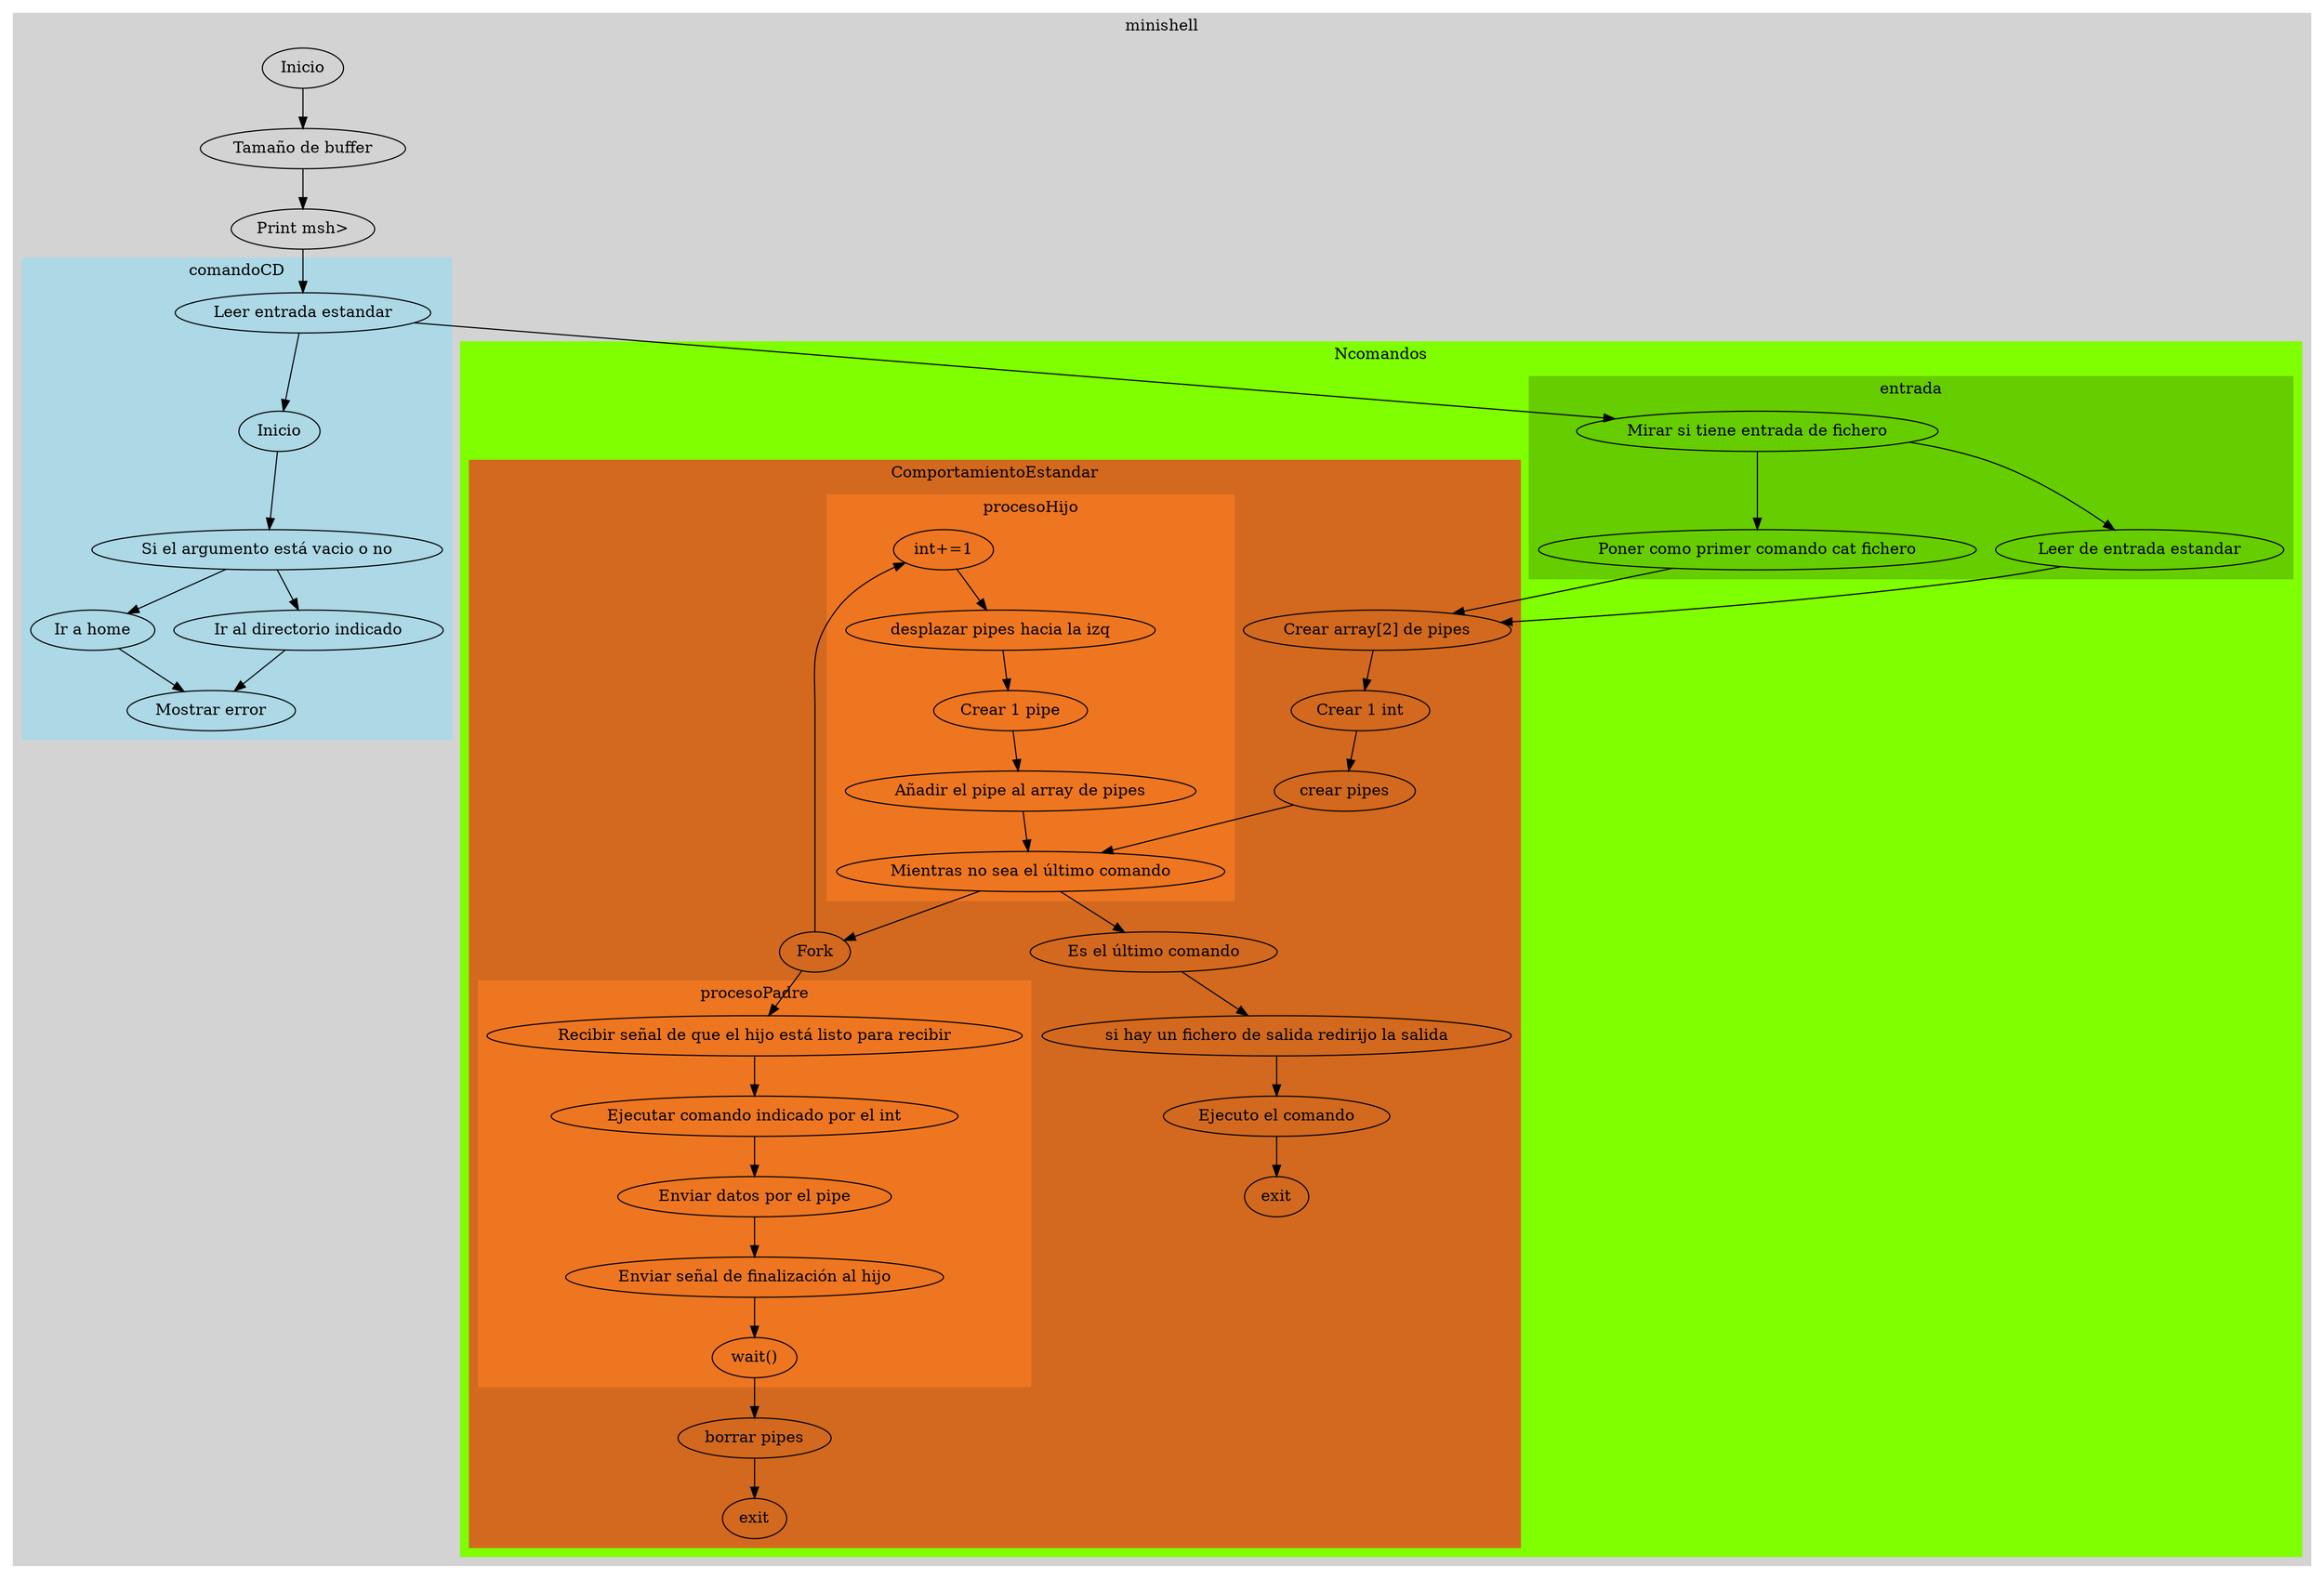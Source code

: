 digraph G {

 subgraph cluster_minishell{
     style=filled;
	color=lightgrey;
    label=minishell;
     a [label="Inicio"];
     b [label="Tamaño de buffer"];
     c [label="Print msh>"];
     d [label="Leer entrada estandar"];
          a ->b->c->d;
     
     subgraph cluster_comandoCD{
          style=filled;
	color=lightblue;
    label=comandoCD;
     e [label="Inicio"];
     f [label="Si el argumento está vacio o no"];
     g [label="Ir a home"];
     g1 [label="Ir al directorio indicado"];
     g2 [label="Mostrar error"];
     d->e;
     e->f->g;
     f->g1;
     g1->g2;
     g->g2;
     }
     subgraph cluster_Ncomandos{
                      style=filled;
	color=chartreuse;
    label=Ncomandos;
     d->h
     subgraph cluster_entrada{
                                 style=filled;
	color=chartreuse3;
    label=entrada;
     h [label="Mirar si tiene entrada de fichero"];
     h1 [label="Poner como primer comando cat fichero"];
     h2 [label="Leer de entrada estandar"];
     
         h->h1,h2;
     }
     subgraph cluster_ComportamientoEstandar{
        style=filled;
	color=chocolate;
    label=ComportamientoEstandar;
    h1,h2->i;
    ia3[label="crear pipes"]
 
     i [label="Crear array[2] de pipes"]
     
     ib [label="Crear 1 int"];
     ic[label="Fork"]
     
     while[label="Mientras no sea el último comando"];
     ult[label="Es el último comando"];
    
     ult2[label="Ejecuto el comando"]
     ult3[label="exit"]
     ult4[label="si hay un fichero de salida redirijo la salida"]
     ult->ult4->ult2->ult3;
     i->ib->ia3->while->ic->senal,proceHijo1;
     while->ult
     subgraph cluster_procesoPadre{
         style=filled;
	color=chocolate2;
    label=procesoPadre;
    senal[label="Recibir señal de que el hijo está listo para recibir"]
    procePadre1[label="Ejecutar comando indicado por el int"];
    procePadre2[label="Enviar datos por el pipe"];
    procePadre3[label="Enviar señal de finalización al hijo"];
    procePadre4[label="wait()"];
     senal->procePadre1->procePadre2->procePadre3->procePadre4;
     }
     subgraph cluster_procesoHijo{
        style=filled;
	color=chocolate2;
        label=procesoHijo;
        proceHijo1[label="int+=1"];
        proceHijo2[label="desplazar pipes hacia la izq"];
        ia [label="Crear 1 pipe"];
        ia2[label="Añadir el pipe al array de pipes"];
        proceHijo1->proceHijo2->ia->ia2->while;
     }

     p [label="borrar pipes"]
     o [label="exit"]
     procePadre4->p->o
     }
}
}
}
